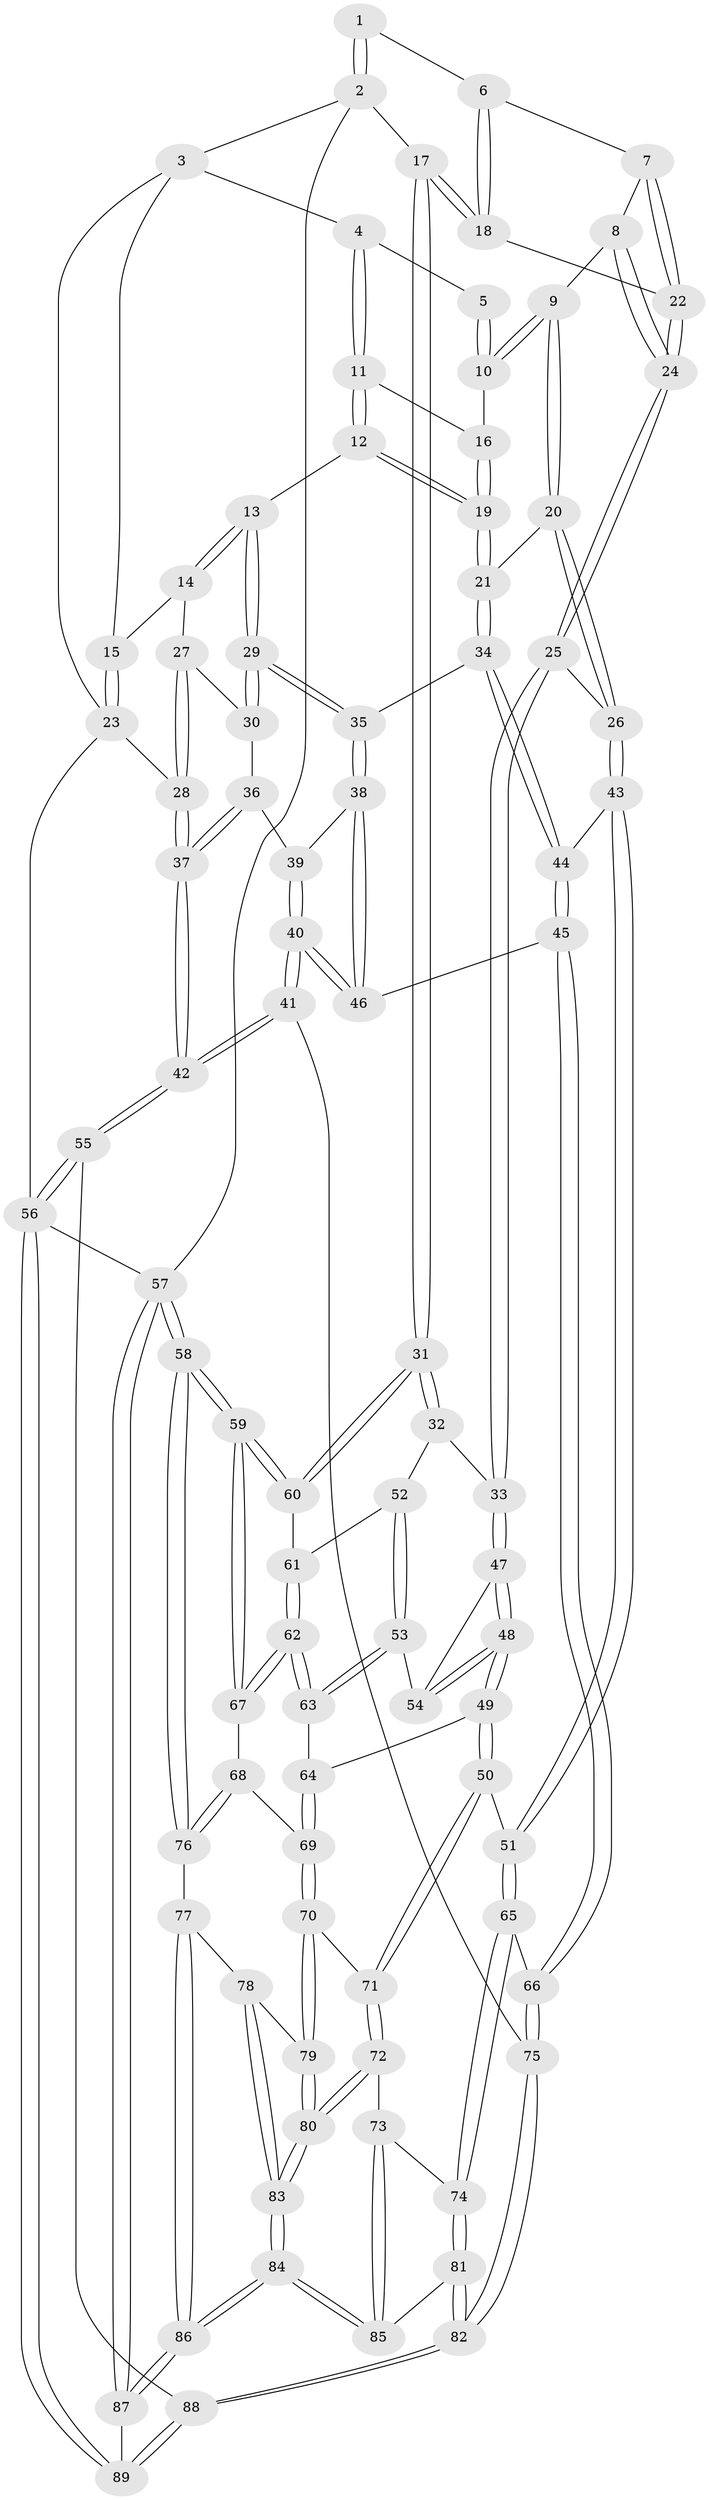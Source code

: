 // coarse degree distribution, {4: 0.14814814814814814, 2: 0.1111111111111111, 3: 0.6666666666666666, 5: 0.07407407407407407}
// Generated by graph-tools (version 1.1) at 2025/54/03/04/25 22:54:37]
// undirected, 89 vertices, 219 edges
graph export_dot {
  node [color=gray90,style=filled];
  1 [pos="+0.7680707000848632+0"];
  2 [pos="+1+0"];
  3 [pos="+0.2733916766436343+0"];
  4 [pos="+0.3840143268393668+0"];
  5 [pos="+0.7523102654037535+0"];
  6 [pos="+0.7661390440066426+0"];
  7 [pos="+0.756075150073401+0.07913853725520226"];
  8 [pos="+0.7074320678571625+0.17946481548048587"];
  9 [pos="+0.6330138096417046+0.11484693378441925"];
  10 [pos="+0.6221398363721807+0.09841463604364693"];
  11 [pos="+0.3856444021780347+0"];
  12 [pos="+0.36713359098496706+0.15630052025399638"];
  13 [pos="+0.3554019151110302+0.1611460734868331"];
  14 [pos="+0.13969308646877693+0.16277528610658654"];
  15 [pos="+0.11399681644316013+0.10118285693263569"];
  16 [pos="+0.5697860430813667+0.10457635796650416"];
  17 [pos="+1+0.15064201469513336"];
  18 [pos="+0.8947677259853346+0.189648517125143"];
  19 [pos="+0.47157133474153934+0.2555592125115216"];
  20 [pos="+0.5299134392787976+0.27827914858925673"];
  21 [pos="+0.4735351147333576+0.2589294209669005"];
  22 [pos="+0.8798672744197271+0.1932232178748259"];
  23 [pos="+0+0"];
  24 [pos="+0.7155915756477542+0.28598736541960873"];
  25 [pos="+0.6945756620249024+0.3276594402984104"];
  26 [pos="+0.6581362957632999+0.3359223133149241"];
  27 [pos="+0.13332663810659875+0.1791820469844556"];
  28 [pos="+0+0.27403931623033084"];
  29 [pos="+0.21626601696312617+0.34989017134074135"];
  30 [pos="+0.13574544817480066+0.2927486658367254"];
  31 [pos="+1+0.27617730287436937"];
  32 [pos="+0.7974317992070074+0.395490497679004"];
  33 [pos="+0.7633252418975432+0.3827229842070179"];
  34 [pos="+0.41816207584816795+0.3519139376873644"];
  35 [pos="+0.23070323033295254+0.3853580078516528"];
  36 [pos="+0.06098129858216127+0.32913242090866374"];
  37 [pos="+0+0.33436655491032014"];
  38 [pos="+0.22283128436719418+0.4380570713262537"];
  39 [pos="+0.07732094869416643+0.38322751564505136"];
  40 [pos="+0.108529909457358+0.5771590140914656"];
  41 [pos="+0+0.7027505661358315"];
  42 [pos="+0+0.7176289063888878"];
  43 [pos="+0.6064756674564167+0.45052701927926436"];
  44 [pos="+0.4215785520757707+0.496848643439163"];
  45 [pos="+0.37889936849177397+0.5783654315171664"];
  46 [pos="+0.2142295012177198+0.5228686047637632"];
  47 [pos="+0.7386296560180948+0.5319127228068897"];
  48 [pos="+0.7244735072083478+0.5678364823702878"];
  49 [pos="+0.723162085570123+0.5708377578033487"];
  50 [pos="+0.6713260624431534+0.6076246543783306"];
  51 [pos="+0.6195936244269573+0.5886596136558416"];
  52 [pos="+0.8657174014491382+0.5109336926209681"];
  53 [pos="+0.8564301456930439+0.5334224965054487"];
  54 [pos="+0.8152121652279725+0.5348691045344836"];
  55 [pos="+0+0.831682439744917"];
  56 [pos="+0+1"];
  57 [pos="+1+1"];
  58 [pos="+1+1"];
  59 [pos="+1+0.674130541780272"];
  60 [pos="+1+0.4565352937807095"];
  61 [pos="+0.9761434208815629+0.512678881036939"];
  62 [pos="+0.8841447652657114+0.6732670634611898"];
  63 [pos="+0.8535355540985033+0.5462127678189395"];
  64 [pos="+0.7842603412528711+0.5827776401890222"];
  65 [pos="+0.45765603389354065+0.680884306329862"];
  66 [pos="+0.4146835462854511+0.6441237934463074"];
  67 [pos="+0.8845529563558855+0.701378157884758"];
  68 [pos="+0.8821161002560949+0.7033190089893498"];
  69 [pos="+0.8293245136303219+0.7097798934129383"];
  70 [pos="+0.801772360020474+0.7189703797549654"];
  71 [pos="+0.7397692682448259+0.726171972824147"];
  72 [pos="+0.7084312979754389+0.7681026259288185"];
  73 [pos="+0.5826254022726901+0.7912904008617665"];
  74 [pos="+0.4761163888260116+0.7574225736181031"];
  75 [pos="+0.184518021211799+0.7865269060530514"];
  76 [pos="+0.9138330939904797+0.8548206600427946"];
  77 [pos="+0.9021954486610014+0.8612881106594141"];
  78 [pos="+0.8295511781006758+0.8509745399434698"];
  79 [pos="+0.822213076796697+0.8427418579744125"];
  80 [pos="+0.7265842093577981+0.84092843011714"];
  81 [pos="+0.39690679318415134+0.9270379237787075"];
  82 [pos="+0.3626831809573245+0.9713582591986215"];
  83 [pos="+0.7294328913523843+0.9825031898909231"];
  84 [pos="+0.7252540330470685+1"];
  85 [pos="+0.6304271899741268+0.9312047249991192"];
  86 [pos="+0.7477327153099029+1"];
  87 [pos="+0.7602416933208397+1"];
  88 [pos="+0.35696533510549283+1"];
  89 [pos="+0.36448119627095116+1"];
  1 -- 2;
  1 -- 2;
  1 -- 6;
  2 -- 3;
  2 -- 17;
  2 -- 57;
  3 -- 4;
  3 -- 15;
  3 -- 23;
  4 -- 5;
  4 -- 11;
  4 -- 11;
  5 -- 10;
  5 -- 10;
  6 -- 7;
  6 -- 18;
  6 -- 18;
  7 -- 8;
  7 -- 22;
  7 -- 22;
  8 -- 9;
  8 -- 24;
  8 -- 24;
  9 -- 10;
  9 -- 10;
  9 -- 20;
  9 -- 20;
  10 -- 16;
  11 -- 12;
  11 -- 12;
  11 -- 16;
  12 -- 13;
  12 -- 19;
  12 -- 19;
  13 -- 14;
  13 -- 14;
  13 -- 29;
  13 -- 29;
  14 -- 15;
  14 -- 27;
  15 -- 23;
  15 -- 23;
  16 -- 19;
  16 -- 19;
  17 -- 18;
  17 -- 18;
  17 -- 31;
  17 -- 31;
  18 -- 22;
  19 -- 21;
  19 -- 21;
  20 -- 21;
  20 -- 26;
  20 -- 26;
  21 -- 34;
  21 -- 34;
  22 -- 24;
  22 -- 24;
  23 -- 28;
  23 -- 56;
  24 -- 25;
  24 -- 25;
  25 -- 26;
  25 -- 33;
  25 -- 33;
  26 -- 43;
  26 -- 43;
  27 -- 28;
  27 -- 28;
  27 -- 30;
  28 -- 37;
  28 -- 37;
  29 -- 30;
  29 -- 30;
  29 -- 35;
  29 -- 35;
  30 -- 36;
  31 -- 32;
  31 -- 32;
  31 -- 60;
  31 -- 60;
  32 -- 33;
  32 -- 52;
  33 -- 47;
  33 -- 47;
  34 -- 35;
  34 -- 44;
  34 -- 44;
  35 -- 38;
  35 -- 38;
  36 -- 37;
  36 -- 37;
  36 -- 39;
  37 -- 42;
  37 -- 42;
  38 -- 39;
  38 -- 46;
  38 -- 46;
  39 -- 40;
  39 -- 40;
  40 -- 41;
  40 -- 41;
  40 -- 46;
  40 -- 46;
  41 -- 42;
  41 -- 42;
  41 -- 75;
  42 -- 55;
  42 -- 55;
  43 -- 44;
  43 -- 51;
  43 -- 51;
  44 -- 45;
  44 -- 45;
  45 -- 46;
  45 -- 66;
  45 -- 66;
  47 -- 48;
  47 -- 48;
  47 -- 54;
  48 -- 49;
  48 -- 49;
  48 -- 54;
  48 -- 54;
  49 -- 50;
  49 -- 50;
  49 -- 64;
  50 -- 51;
  50 -- 71;
  50 -- 71;
  51 -- 65;
  51 -- 65;
  52 -- 53;
  52 -- 53;
  52 -- 61;
  53 -- 54;
  53 -- 63;
  53 -- 63;
  55 -- 56;
  55 -- 56;
  55 -- 88;
  56 -- 89;
  56 -- 89;
  56 -- 57;
  57 -- 58;
  57 -- 58;
  57 -- 87;
  57 -- 87;
  58 -- 59;
  58 -- 59;
  58 -- 76;
  58 -- 76;
  59 -- 60;
  59 -- 60;
  59 -- 67;
  59 -- 67;
  60 -- 61;
  61 -- 62;
  61 -- 62;
  62 -- 63;
  62 -- 63;
  62 -- 67;
  62 -- 67;
  63 -- 64;
  64 -- 69;
  64 -- 69;
  65 -- 66;
  65 -- 74;
  65 -- 74;
  66 -- 75;
  66 -- 75;
  67 -- 68;
  68 -- 69;
  68 -- 76;
  68 -- 76;
  69 -- 70;
  69 -- 70;
  70 -- 71;
  70 -- 79;
  70 -- 79;
  71 -- 72;
  71 -- 72;
  72 -- 73;
  72 -- 80;
  72 -- 80;
  73 -- 74;
  73 -- 85;
  73 -- 85;
  74 -- 81;
  74 -- 81;
  75 -- 82;
  75 -- 82;
  76 -- 77;
  77 -- 78;
  77 -- 86;
  77 -- 86;
  78 -- 79;
  78 -- 83;
  78 -- 83;
  79 -- 80;
  79 -- 80;
  80 -- 83;
  80 -- 83;
  81 -- 82;
  81 -- 82;
  81 -- 85;
  82 -- 88;
  82 -- 88;
  83 -- 84;
  83 -- 84;
  84 -- 85;
  84 -- 85;
  84 -- 86;
  84 -- 86;
  86 -- 87;
  86 -- 87;
  87 -- 89;
  88 -- 89;
  88 -- 89;
}
